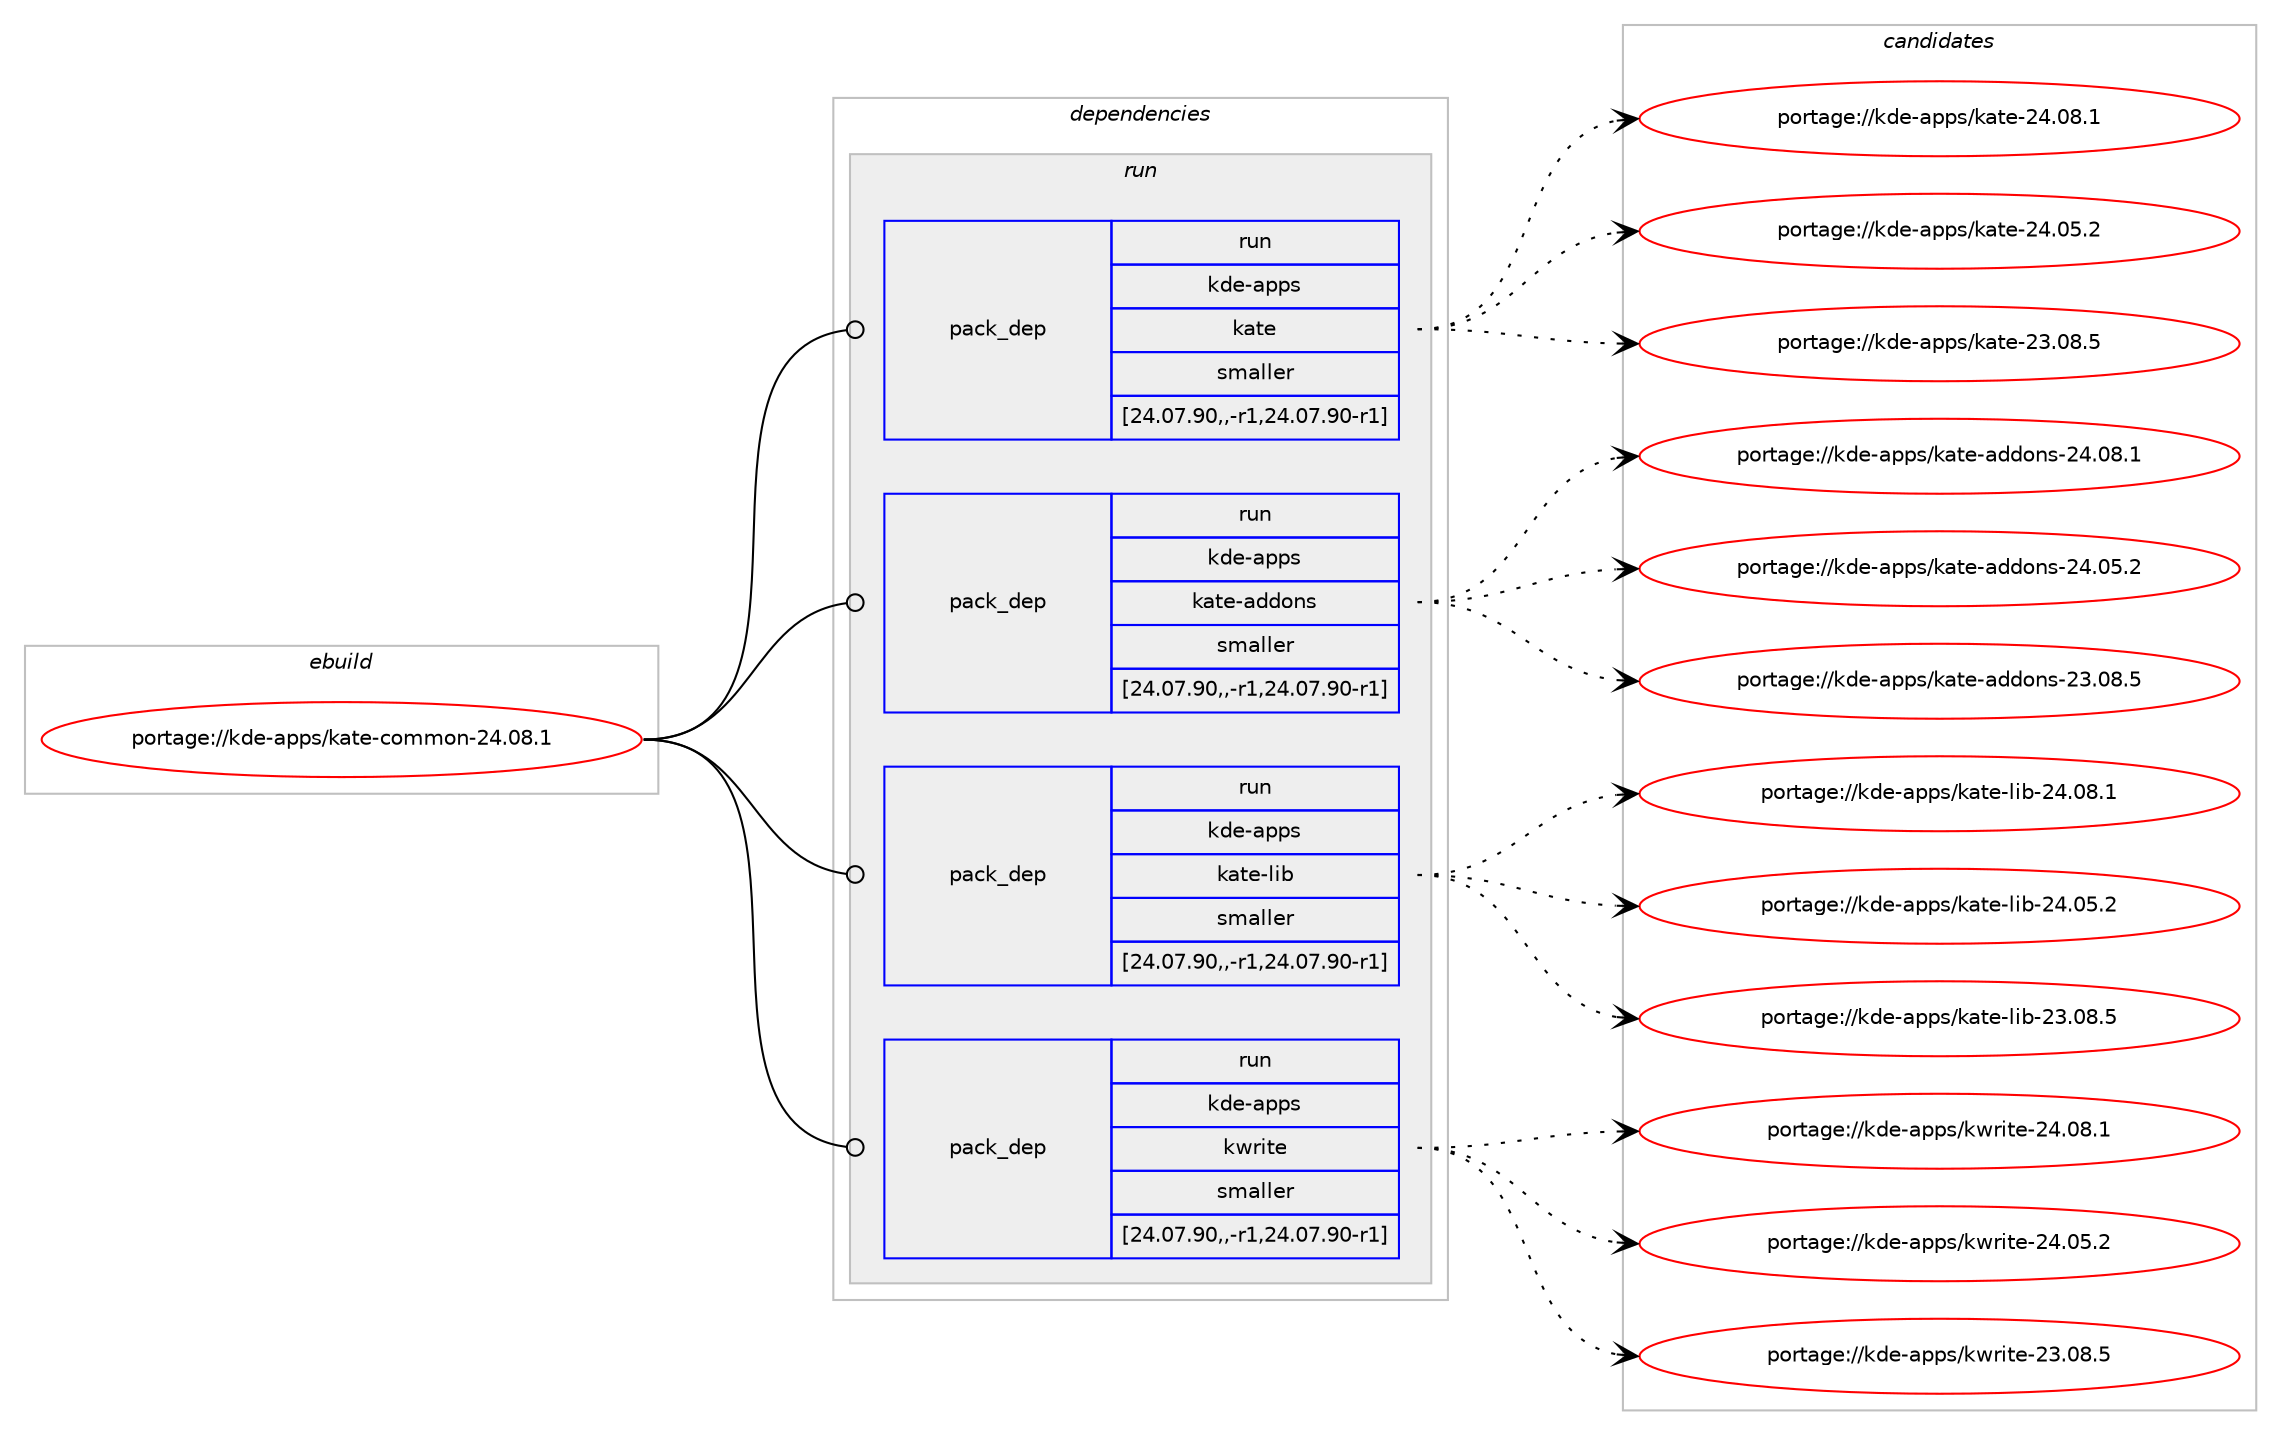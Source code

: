 digraph prolog {

# *************
# Graph options
# *************

newrank=true;
concentrate=true;
compound=true;
graph [rankdir=LR,fontname=Helvetica,fontsize=10,ranksep=1.5];#, ranksep=2.5, nodesep=0.2];
edge  [arrowhead=vee];
node  [fontname=Helvetica,fontsize=10];

# **********
# The ebuild
# **********

subgraph cluster_leftcol {
color=gray;
label=<<i>ebuild</i>>;
id [label="portage://kde-apps/kate-common-24.08.1", color=red, width=4, href="../kde-apps/kate-common-24.08.1.svg"];
}

# ****************
# The dependencies
# ****************

subgraph cluster_midcol {
color=gray;
label=<<i>dependencies</i>>;
subgraph cluster_compile {
fillcolor="#eeeeee";
style=filled;
label=<<i>compile</i>>;
}
subgraph cluster_compileandrun {
fillcolor="#eeeeee";
style=filled;
label=<<i>compile and run</i>>;
}
subgraph cluster_run {
fillcolor="#eeeeee";
style=filled;
label=<<i>run</i>>;
subgraph pack545091 {
dependency749057 [label=<<TABLE BORDER="0" CELLBORDER="1" CELLSPACING="0" CELLPADDING="4" WIDTH="220"><TR><TD ROWSPAN="6" CELLPADDING="30">pack_dep</TD></TR><TR><TD WIDTH="110">run</TD></TR><TR><TD>kde-apps</TD></TR><TR><TD>kate</TD></TR><TR><TD>smaller</TD></TR><TR><TD>[24.07.90,,-r1,24.07.90-r1]</TD></TR></TABLE>>, shape=none, color=blue];
}
id:e -> dependency749057:w [weight=20,style="solid",arrowhead="odot"];
subgraph pack545092 {
dependency749058 [label=<<TABLE BORDER="0" CELLBORDER="1" CELLSPACING="0" CELLPADDING="4" WIDTH="220"><TR><TD ROWSPAN="6" CELLPADDING="30">pack_dep</TD></TR><TR><TD WIDTH="110">run</TD></TR><TR><TD>kde-apps</TD></TR><TR><TD>kate-addons</TD></TR><TR><TD>smaller</TD></TR><TR><TD>[24.07.90,,-r1,24.07.90-r1]</TD></TR></TABLE>>, shape=none, color=blue];
}
id:e -> dependency749058:w [weight=20,style="solid",arrowhead="odot"];
subgraph pack545093 {
dependency749059 [label=<<TABLE BORDER="0" CELLBORDER="1" CELLSPACING="0" CELLPADDING="4" WIDTH="220"><TR><TD ROWSPAN="6" CELLPADDING="30">pack_dep</TD></TR><TR><TD WIDTH="110">run</TD></TR><TR><TD>kde-apps</TD></TR><TR><TD>kate-lib</TD></TR><TR><TD>smaller</TD></TR><TR><TD>[24.07.90,,-r1,24.07.90-r1]</TD></TR></TABLE>>, shape=none, color=blue];
}
id:e -> dependency749059:w [weight=20,style="solid",arrowhead="odot"];
subgraph pack545094 {
dependency749060 [label=<<TABLE BORDER="0" CELLBORDER="1" CELLSPACING="0" CELLPADDING="4" WIDTH="220"><TR><TD ROWSPAN="6" CELLPADDING="30">pack_dep</TD></TR><TR><TD WIDTH="110">run</TD></TR><TR><TD>kde-apps</TD></TR><TR><TD>kwrite</TD></TR><TR><TD>smaller</TD></TR><TR><TD>[24.07.90,,-r1,24.07.90-r1]</TD></TR></TABLE>>, shape=none, color=blue];
}
id:e -> dependency749060:w [weight=20,style="solid",arrowhead="odot"];
}
}

# **************
# The candidates
# **************

subgraph cluster_choices {
rank=same;
color=gray;
label=<<i>candidates</i>>;

subgraph choice545091 {
color=black;
nodesep=1;
choice107100101459711211211547107971161014550524648564649 [label="portage://kde-apps/kate-24.08.1", color=red, width=4,href="../kde-apps/kate-24.08.1.svg"];
choice107100101459711211211547107971161014550524648534650 [label="portage://kde-apps/kate-24.05.2", color=red, width=4,href="../kde-apps/kate-24.05.2.svg"];
choice107100101459711211211547107971161014550514648564653 [label="portage://kde-apps/kate-23.08.5", color=red, width=4,href="../kde-apps/kate-23.08.5.svg"];
dependency749057:e -> choice107100101459711211211547107971161014550524648564649:w [style=dotted,weight="100"];
dependency749057:e -> choice107100101459711211211547107971161014550524648534650:w [style=dotted,weight="100"];
dependency749057:e -> choice107100101459711211211547107971161014550514648564653:w [style=dotted,weight="100"];
}
subgraph choice545092 {
color=black;
nodesep=1;
choice1071001014597112112115471079711610145971001001111101154550524648564649 [label="portage://kde-apps/kate-addons-24.08.1", color=red, width=4,href="../kde-apps/kate-addons-24.08.1.svg"];
choice1071001014597112112115471079711610145971001001111101154550524648534650 [label="portage://kde-apps/kate-addons-24.05.2", color=red, width=4,href="../kde-apps/kate-addons-24.05.2.svg"];
choice1071001014597112112115471079711610145971001001111101154550514648564653 [label="portage://kde-apps/kate-addons-23.08.5", color=red, width=4,href="../kde-apps/kate-addons-23.08.5.svg"];
dependency749058:e -> choice1071001014597112112115471079711610145971001001111101154550524648564649:w [style=dotted,weight="100"];
dependency749058:e -> choice1071001014597112112115471079711610145971001001111101154550524648534650:w [style=dotted,weight="100"];
dependency749058:e -> choice1071001014597112112115471079711610145971001001111101154550514648564653:w [style=dotted,weight="100"];
}
subgraph choice545093 {
color=black;
nodesep=1;
choice1071001014597112112115471079711610145108105984550524648564649 [label="portage://kde-apps/kate-lib-24.08.1", color=red, width=4,href="../kde-apps/kate-lib-24.08.1.svg"];
choice1071001014597112112115471079711610145108105984550524648534650 [label="portage://kde-apps/kate-lib-24.05.2", color=red, width=4,href="../kde-apps/kate-lib-24.05.2.svg"];
choice1071001014597112112115471079711610145108105984550514648564653 [label="portage://kde-apps/kate-lib-23.08.5", color=red, width=4,href="../kde-apps/kate-lib-23.08.5.svg"];
dependency749059:e -> choice1071001014597112112115471079711610145108105984550524648564649:w [style=dotted,weight="100"];
dependency749059:e -> choice1071001014597112112115471079711610145108105984550524648534650:w [style=dotted,weight="100"];
dependency749059:e -> choice1071001014597112112115471079711610145108105984550514648564653:w [style=dotted,weight="100"];
}
subgraph choice545094 {
color=black;
nodesep=1;
choice1071001014597112112115471071191141051161014550524648564649 [label="portage://kde-apps/kwrite-24.08.1", color=red, width=4,href="../kde-apps/kwrite-24.08.1.svg"];
choice1071001014597112112115471071191141051161014550524648534650 [label="portage://kde-apps/kwrite-24.05.2", color=red, width=4,href="../kde-apps/kwrite-24.05.2.svg"];
choice1071001014597112112115471071191141051161014550514648564653 [label="portage://kde-apps/kwrite-23.08.5", color=red, width=4,href="../kde-apps/kwrite-23.08.5.svg"];
dependency749060:e -> choice1071001014597112112115471071191141051161014550524648564649:w [style=dotted,weight="100"];
dependency749060:e -> choice1071001014597112112115471071191141051161014550524648534650:w [style=dotted,weight="100"];
dependency749060:e -> choice1071001014597112112115471071191141051161014550514648564653:w [style=dotted,weight="100"];
}
}

}
